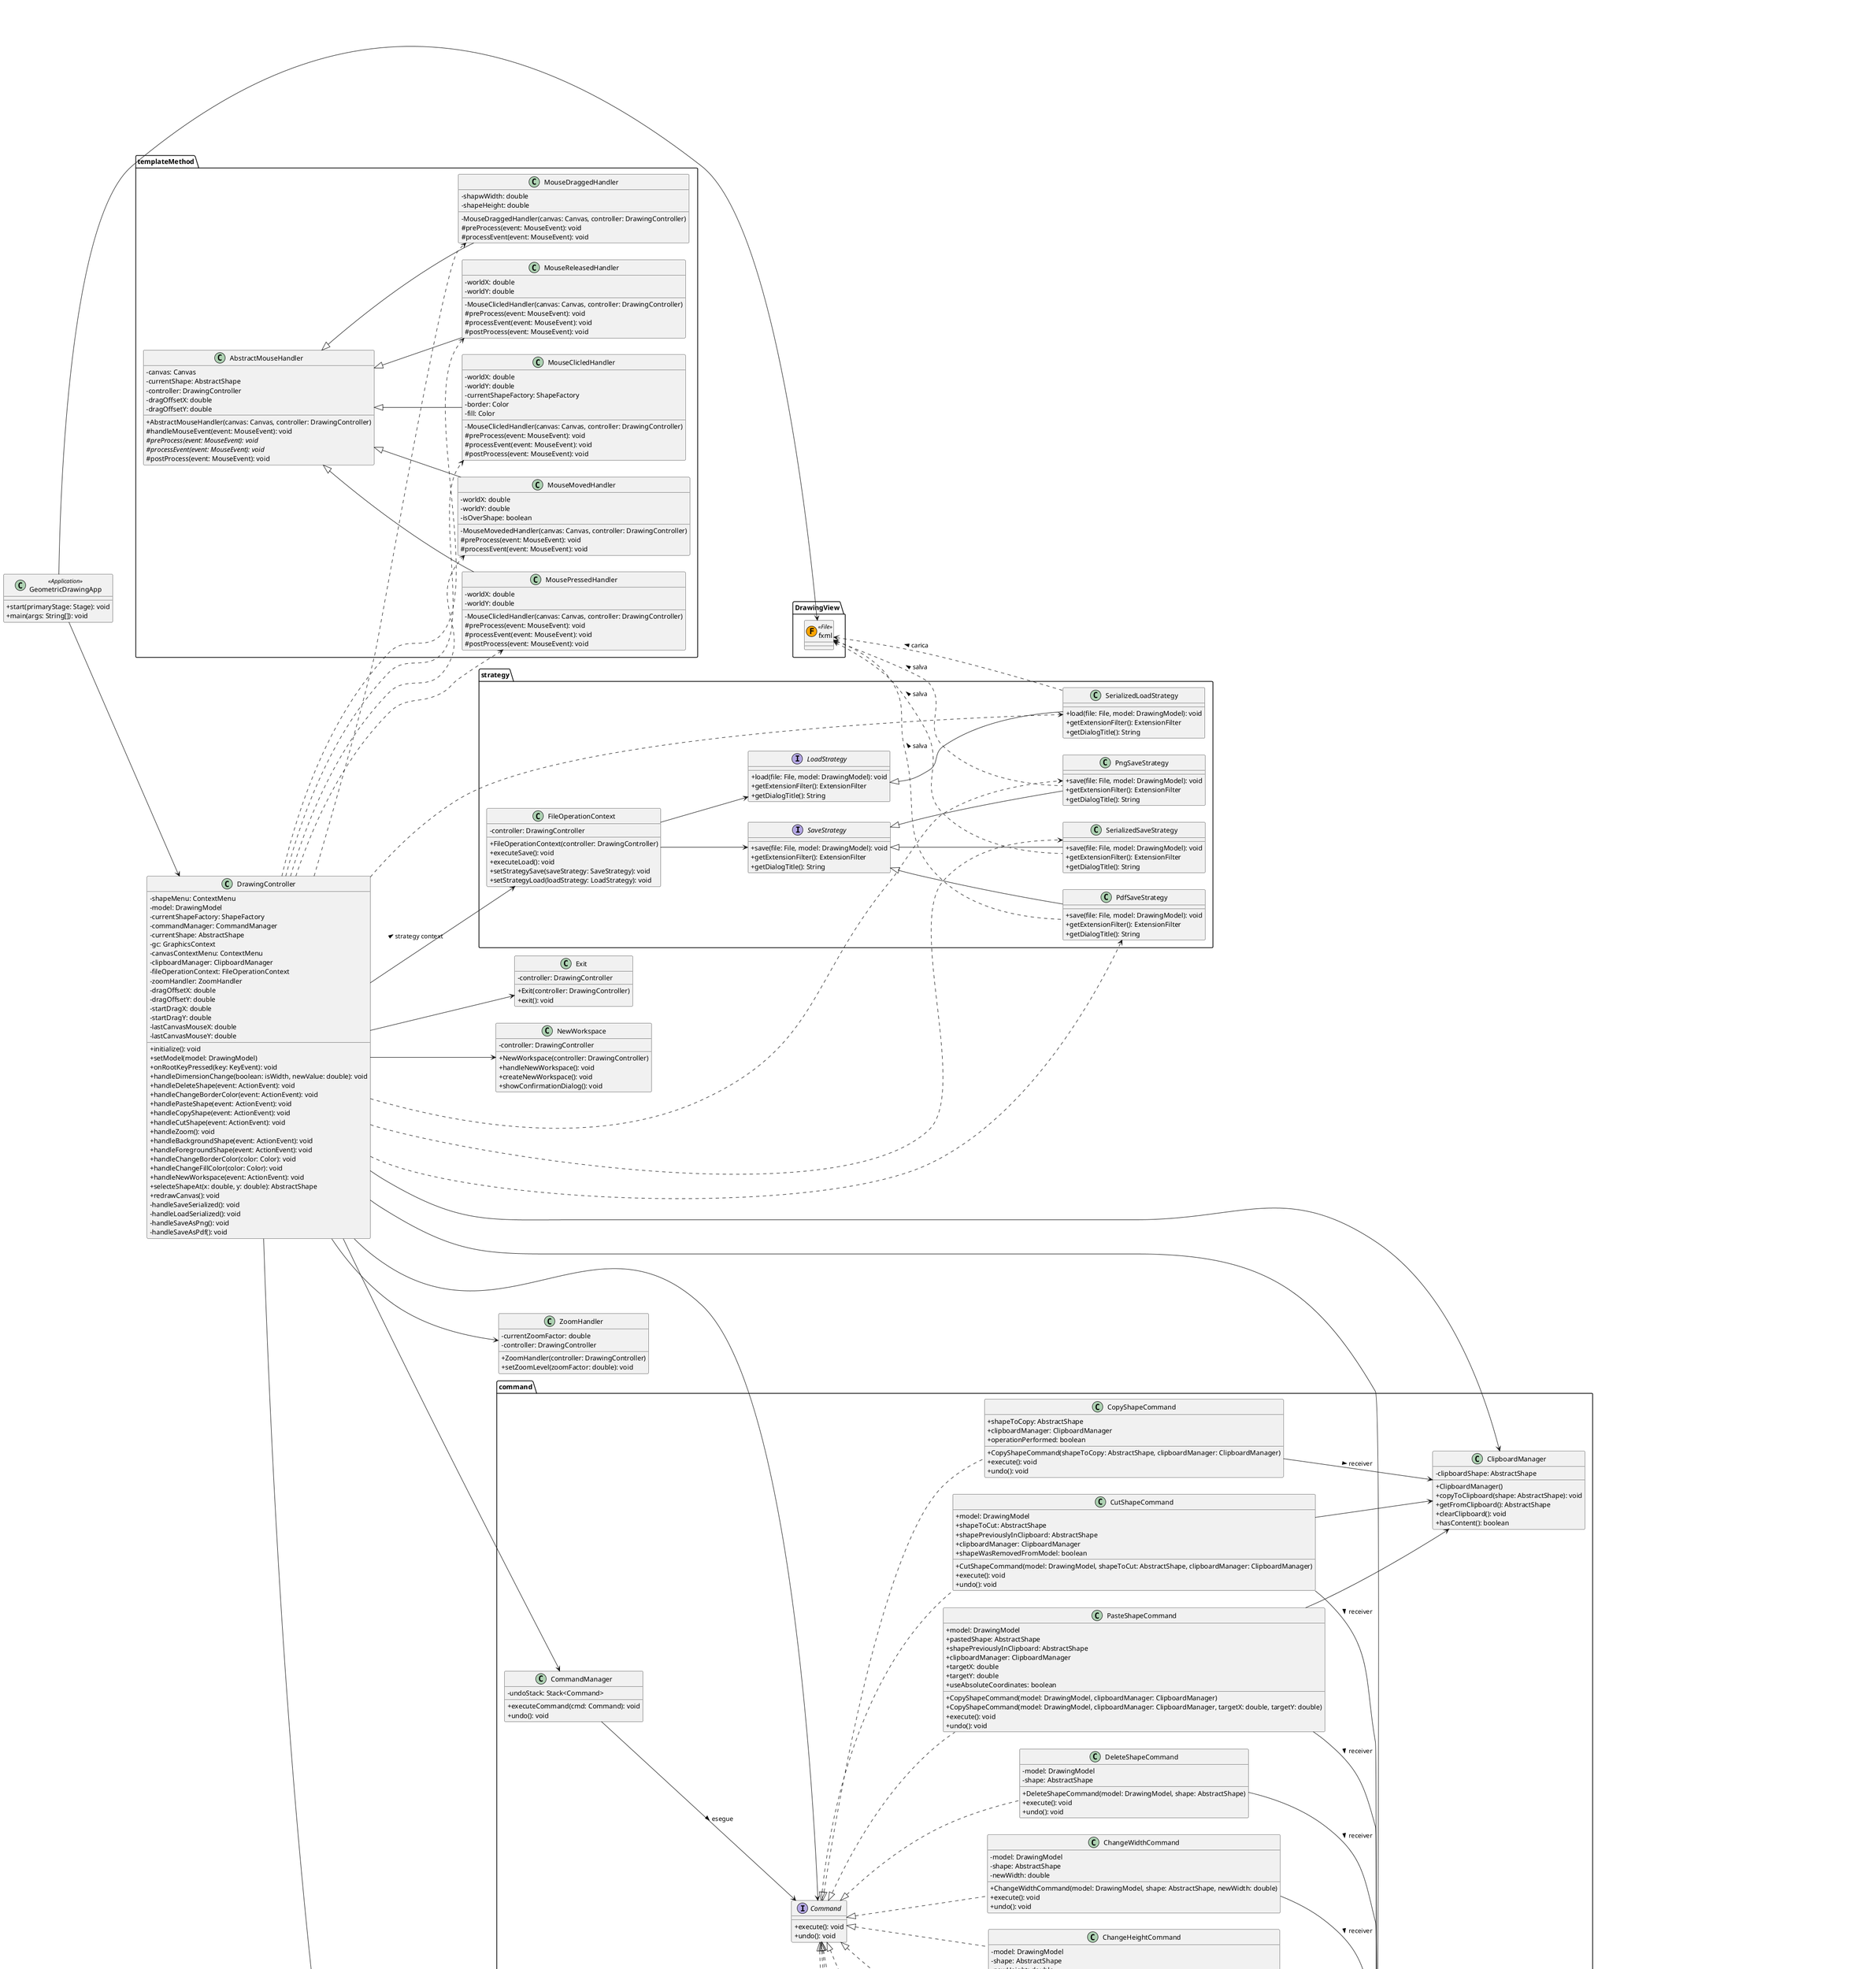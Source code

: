 @startuml
skinparam classAttributeIconSize 0
skinparam groupInheritance 1
left to right direction

' =========================
' PACKAGE: model
' =========================
package model {

  abstract class AbstractShape <<Serializable>> {
    - x: double
    - y: double
    - z: int
    - width: double
    - height: double
    + AbstractShape(x: double, y: double, width: double, height: double)
    + moveTo(newX: double, newY: double): void
    + moveBy(deltaX: double, deltaY: double): void
    + containsPoint(x: double, y: double): boolean
    + {abstract} draw(gc: GraphicsContext): void
    + getX(): double
    + getY(): double
    + setX(x: double): void
    + setY(y: double): void
    + getZ(): double
    + setZ(z: int): void
    + getWidth(): double
    + setWidth(width: double): void
    + getHeight(): double
  }

  class Rectangle extends AbstractShape {
    + Rectangle(x: double, y: double, width: double, height: double)
    + draw(gc: GraphicsContext): void
  }

  class Ellipse extends AbstractShape {
    + Ellipse(x: double, y: double, radiusX: double, radiusY: double)
    + draw(gc: GraphicsContext): void
  }

  class Line extends AbstractShape {
    + Line(startX: double, startY: double, endX: double, endY: double)
    + draw(gc: GraphicsContext): void
    + getLenght(): double
    + moveBy(deltaX: double, deltaY: double): void
    + getEndX(): double
    + setEndX(endX: double): void
    + getEndY(): double
    + setEndY(endY: double): void
  }

  class DrawingModel {
    - shapes: ObservableList<AbstractShape>
    + DrawingModel()
    + addShape(s: AbstractShape): void
    + removeShape(s: AbstractShape): void
    + getShapes(): ObservableList<Shape>
    + setShapeWidth(shape: AbstractShape, width: double): void
    + setShapeheight(shape: AbstractShape, height: double): void
    + moveShapeTo(shape: AbstractShape, double: newX, double: newY): void
    + getShapes(): ObservableList<AbstractShape>
    + getShapesOrderedByZ(): ObservableList<AbstractShape>
    + clear(): void
    + saveToFile(file: File): void
    + loadFromFile(file: File): void
  }

}

' =========================
' Desing pattern: Decorator
' =========================
package decorator {

  abstract class ShapeDecorator extends model.AbstractShape {
    # decoratedShape: AbstractShape
    + ShapeDecorator(shape: AbstractShape)
    + getInnerShape(): AbstractShape
    + draw(gc: GraphicsContext): void
    # {abstract} decorateShape(gc: GraphicsContext): void
    + containsPoint(x: double, y: double): boolean
    + getX(): double
    + getY(): double
    + setX(x: double): void
    + setY(y: double): void
    + getZ(): double
    + setZ(z: int): void
    + getWidth(): double
    + setWidth(width: double): void
    + getHeight(): double
  }

  class FillColorDecorator extends ShapeDecorator {
    - fillColor: Color
    - red: double
    - green: double
    - blue: double
    - alpha: double
    + FillColorDecorator(shape: Shape, color: Color)
    + decorateShape(gc: GraphicsContext): void
  }

  class BorderColorDecorator extends ShapeDecorator {
    - borderColor: Color
    - red: double
    - green: double
    - blue: double
    - alpha: double
    + BorderColorDecorator(shape: Shape, color: Color)
    + decorateShape(gc: GraphicsContext): void
  }
}

' =========================
' Desing pattern: Factory
' =========================
package factory {
  abstract class ShapeFactory {
    - ShapeFactory()
    + {abstract} createShape(x: double, y: double): AbstractShape
  }

  class RectangleFactory extends ShapeFactory {
    + createShape(x: double, y: double): Shape
  }

  class EllipseFactory extends ShapeFactory {
    + createShape(x: double, y: double): Shape
  }

  class LineFactory extends ShapeFactory {
    + createShape(x: double, y: double): Shape
  }
}

' =========================
' Desing pattern: Command
' =========================
package command {
  interface Command {
    + execute(): void
    + undo(): void
  }

  class CommandManager {
    - undoStack: Stack<Command>
    + executeCommand(cmd: Command): void
    + undo(): void
  }

  class AddShapeCommand implements Command {
    - model: DrawingModel
    - shape: AbstractShapeShape
    + AddShapeCommand(model: DrawingModel, shape: AbstractShape)
    + execute(): void
    + undo(): void
  }

  class MoveShapeCommand implements Command {
    - model: DrawingModel
    - shape: AbstractShape
    - newX: double
    - newY: double
    - oldX: double
    - oldY: double
    + MoveShapeCommand(model: DrawingModel, shape: Shape, newX: double, newY: double)
    + execute(): void
    + undo(): void
  }

  class DeleteShapeCommand implements Command {
    - model: DrawingModel
    - shape: AbstractShape
    + DeleteShapeCommand(model: DrawingModel, shape: AbstractShape)
    + execute(): void
    + undo(): void
  }

  class ChangeWidthCommand implements Command {
    - model: DrawingModel
    - shape: AbstractShape
    - newWidth: double
    + ChangeWidthCommand(model: DrawingModel, shape: AbstractShape, newWidth: double)
    + execute(): void
    + undo(): void
  }

  class ChangeHeightCommand implements Command {
    - model: DrawingModel
    - shape: AbstractShape
    - newHeight: double
    + ChangeHeightCommand(gc: GraphicsContext, shape: AbstractShape, newHeight: double)
    + execute(): void
    + undo(): void
  }

  class BringToBackgroundCommand implements Command {
    - model: DrawingModel
    - shape: AbstractShape
    - oldZ: double
    + BringToBackgroundCommand(model: DrawingModel, shape: AbstractShape)
    + execute(): void
    + undo(): void
  }

  class BringToForegroundCommand implements Command {
    - model: DrawingModel
    - shape: AbstractShape
    - oldZ: double
    + BringToForegroundCommand(model: DrawingModel, shape: AbstractShape)
    + execute(): void
    + undo(): void
  }

  class ChangeBorderColorCommand implements Command {
    - decorator: BorderColorDecorator
    - oldColor: Color
    - newColor: Color
    - model: DrawingModel
    + ChangeBorderColorCommand(model: DrawingModel, decorator: BorderColorDecorator, newColor: Color)
    + execute(); void
    + undo(): void
  }

  class ChangeFillColorCommand implements Command {
    - decorator: BorderColorDecorator
    - oldColor: Color
    - newColor: Color
    - model: DrawingModel
    + ChangeBorderColorCommand(model: DrawingModel, decorator: FillColorDecorator, newColor: Color)
    + execute(); void
    + undo(): void
  }

  class ClipboardManager {
    - clipboardShape: AbstractShape
    + ClipboardManager()
    + copyToClipboard(shape: AbstractShape): void
    + getFromClipboard(): AbstractShape
    + clearClipboard(): void
    + hasContent(): boolean

  }

  class CopyShapeCommand implements Command {
    + shapeToCopy: AbstractShape
    + clipboardManager: ClipboardManager
    + operationPerformed: boolean
    + CopyShapeCommand(shapeToCopy: AbstractShape, clipboardManager: ClipboardManager)
    + execute(): void
    + undo(): void
  }

  class CutShapeCommand implements Command {
    + model: DrawingModel
    + shapeToCut: AbstractShape
    + shapePreviouslyInClipboard: AbstractShape
    + clipboardManager: ClipboardManager
    + shapeWasRemovedFromModel: boolean
    + CutShapeCommand(model: DrawingModel, shapeToCut: AbstractShape, clipboardManager: ClipboardManager)
    + execute(): void
    + undo(): void
  }

  class PasteShapeCommand implements Command {
    + model: DrawingModel
    + pastedShape: AbstractShape
    + shapePreviouslyInClipboard: AbstractShape
    + clipboardManager: ClipboardManager
    + targetX: double
    + targetY: double
    + useAbsoluteCoordinates: boolean
    + CopyShapeCommand(model: DrawingModel, clipboardManager: ClipboardManager)
    + CopyShapeCommand(model: DrawingModel, clipboardManager: ClipboardManager, targetX: double, targetY: double)
    + execute(): void
    + undo(): void
  }
}

' =========================
' controller
' =========================
class DrawingController {
  - shapeMenu: ContextMenu
  - model: DrawingModel
  - currentShapeFactory: ShapeFactory
  - commandManager: CommandManager
  - currentShape: AbstractShape
  - gc: GraphicsContext
  - canvasContextMenu: ContextMenu
  - clipboardManager: ClipboardManager
  - fileOperationContext: FileOperationContext
  - zoomHandler: ZoomHandler
  - dragOffsetX: double
  - dragOffsetY: double
  - startDragX: double
  - startDragY: double
  - lastCanvasMouseX: double
  - lastCanvasMouseY: double
  + initialize(): void
  + setModel(model: DrawingModel)
  + onRootKeyPressed(key: KeyEvent): void
  + handleDimensionChange(boolean: isWidth, newValue: double): void
  + handleDeleteShape(event: ActionEvent): void
  + handleChangeBorderColor(event: ActionEvent): void
  + handlePasteShape(event: ActionEvent): void
  + handleCopyShape(event: ActionEvent): void
  + handleCutShape(event: ActionEvent): void
  + handleZoom(): void
  + handleBackgroundShape(event: ActionEvent): void
  + handleForegroundShape(event: ActionEvent): void
  + handleChangeBorderColor(color: Color): void
  + handleChangeFillColor(color: Color): void
  + handleNewWorkspace(event: ActionEvent): void
  + selecteShapeAt(x: double, y: double): AbstractShape
  + redrawCanvas(): void
  - handleSaveSerialized(): void
  - handleLoadSerialized(): void
  - handleSaveAsPng(): void
  - handleSaveAsPdf(): void
}

' =========================
' classe per lo zoom
' =========================
class ZoomHandler {
  - currentZoomFactor: double
  - controller: DrawingController
  + ZoomHandler(controller: DrawingController)
  + setZoomLevel(zoomFactor: double): void
}

' =========================
' classe per l'exit dall'app
' =========================
class Exit {
  - controller: DrawingController
  + Exit(controller: DrawingController)
  + exit(): void
}

' =========================
' classe per nuovo foglio di lavoro
' =========================
class NewWorkspace {
  - controller: DrawingController
  + NewWorkspace(controller: DrawingController)
  + handleNewWorkspace(): void
  + createNewWorkspace(): void
  + showConfirmationDialog(): void
}

' =========================
' template method MouseHandler
' =========================
package templateMethod {
  class AbstractMouseHandler {
    - canvas: Canvas
    - currentShape: AbstractShape
    - controller: DrawingController
    - dragOffsetX: double
    - dragOffsetY: double
    + AbstractMouseHandler(canvas: Canvas, controller: DrawingController)
    # handleMouseEvent(event: MouseEvent): void
    # {abstract} preProcess(event: MouseEvent): void
    # {abstract} processEvent(event: MouseEvent): void
    # postProcess(event: MouseEvent): void
  }

  class MouseClicledHandler extends AbstractMouseHandler {
    - worldX: double
    - worldY: double
    - currentShapeFactory: ShapeFactory
    - border: Color
    - fill: Color
    - MouseClicledHandler(canvas: Canvas, controller: DrawingController)
    # preProcess(event: MouseEvent): void
    # processEvent(event: MouseEvent): void
    # postProcess(event: MouseEvent): void
  }

  class MouseDraggedHandler extends AbstractMouseHandler {
    - shapwWidth: double
    - shapeHeight: double
    - MouseDraggedHandler(canvas: Canvas, controller: DrawingController)
    # preProcess(event: MouseEvent): void
    # processEvent(event: MouseEvent): void
  }

  class MouseMovedHandler extends AbstractMouseHandler {
    - worldX: double
    - worldY: double
    - isOverShape: boolean
    - MouseMovededHandler(canvas: Canvas, controller: DrawingController)
    # preProcess(event: MouseEvent): void
    # processEvent(event: MouseEvent): void
  }

  class MousePressedHandler extends AbstractMouseHandler {
    - worldX: double
    - worldY: double
    - MouseClicledHandler(canvas: Canvas, controller: DrawingController)
    # preProcess(event: MouseEvent): void
    # processEvent(event: MouseEvent): void
    # postProcess(event: MouseEvent): void
  }

  class MouseReleasedHandler extends AbstractMouseHandler {
    - worldX: double
    - worldY: double
    - MouseClicledHandler(canvas: Canvas, controller: DrawingController)
    # preProcess(event: MouseEvent): void
    # processEvent(event: MouseEvent): void
    # postProcess(event: MouseEvent): void
  }

}

' =========================
' pattern strategy
' =========================
package strategy {

  class FileOperationContext {
    - controller: DrawingController
    + FileOperationContext(controller: DrawingController)
    + executeSave(): void
    + executeLoad(): void
    + setStrategySave(saveStrategy: SaveStrategy): void
    + setStrategyLoad(loadStrategy: LoadStrategy): void
  }

  interface LoadStrategy {
    + load(file: File, model: DrawingModel): void
    + getExtensionFilter(): ExtensionFilter
    + getDialogTitle(): String
  }

  interface SaveStrategy {
    + save(file: File, model: DrawingModel): void
    + getExtensionFilter(): ExtensionFilter
    + getDialogTitle(): String
  }

  class PdfSaveStrategy extends SaveStrategy {
    + save(file: File, model: DrawingModel): void
    + getExtensionFilter(): ExtensionFilter
    + getDialogTitle(): String
  }

  class PngSaveStrategy extends SaveStrategy {
    + save(file: File, model: DrawingModel): void
    + getExtensionFilter(): ExtensionFilter
    + getDialogTitle(): String
  }

  class SerializedSaveStrategy extends SaveStrategy {
    + save(file: File, model: DrawingModel): void
    + getExtensionFilter(): ExtensionFilter
    + getDialogTitle(): String
  }

  class SerializedLoadStrategy extends LoadStrategy {
    + load(file: File, model: DrawingModel): void
    + getExtensionFilter(): ExtensionFilter
    + getDialogTitle(): String
  }

}

' =========================
' view
' =========================
class GeometricDrawingApp <<Application>> {
  + start(primaryStage: Stage): void
  + main(args: String[]): void
}

class DrawingView.fxml << (F,orange) File>> {
}


' =========================
' RELATIONSHIPS
' =========================

' Decorator relations
decorator.ShapeDecorator o-right-> model.AbstractShape : decorates >

' Factory relations
factory.ShapeFactory ..> model.AbstractShape : creates >

' Controller usa Model, Factory, Command, ZoomHandler, Exit, NewWorkspace
DrawingController --> model.DrawingModel
DrawingController --> factory.ShapeFactory
DrawingController --> command.CommandManager
DrawingController --> command.Command
DrawingController --> command.ClipboardManager
DrawingController --> ZoomHandler
DrawingController --> Exit
DrawingController --> NewWorkspace

' Template method MouseHandler
DrawingController ..> MouseMovedHandler
DrawingController ..> MouseReleasedHandler
DrawingController ..> MousePressedHandler
DrawingController ..> MouseDraggedHandler
DrawingController ..> MouseClicledHandler

' Strategy SabeStrategy e LoadStrategy
DrawingController ..> SerializedLoadStrategy
DrawingController ..> PngSaveStrategy
DrawingController ..> PdfSaveStrategy
DrawingController ..> SerializedSaveStrategy
DrawingController --> FileOperationContext : strategy context >
SerializedLoadStrategy .up.> fxml : carica >
PngSaveStrategy .up.> fxml : salva >
PdfSaveStrategy .up.> fxml : salva >
SerializedSaveStrategy .up.> fxml : salva >
FileOperationContext --> SaveStrategy
FileOperationContext --> LoadStrategy

' Commands relations
command.CommandManager --> command.Command : esegue  >
command.AddShapeCommand --> model.DrawingModel : receiver >
command.MoveShapeCommand --> model.DrawingModel : receiver >
command.DeleteShapeCommand --> model.DrawingModel : receiver >
command.ChangeHeightCommand --> model.DrawingModel : receiver >
command.ChangeWidthCommand --> model.DrawingModel : receiver >
command.PasteShapeCommand --> model.DrawingModel : receiver >
command.PasteShapeCommand --> command.ClipboardManager
command.CutShapeCommand --> model.DrawingModel : receiver >
command.CutShapeCommand --> command.ClipboardManager
command.CopyShapeCommand --> command.ClipboardManager : receiver >
command.ChangeFillColorCommand --> model.DrawingModel : receiver >
command.ChangeBorderColorCommand --> model.DrawingModel : receiver >
command.BringToForegroundCommand --> model.DrawingModel : receiver >
command.BringToBackgroundCommand --> model.DrawingModel : receiver >

' View relations
GeometricDrawingApp --> DrawingController
GeometricDrawingApp --> DrawingView.fxml

@enduml
